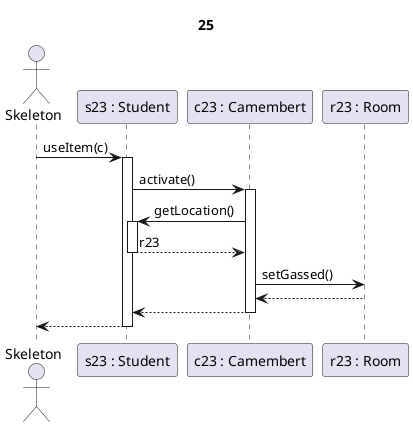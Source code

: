 @startuml camembert

title 25

actor Skeleton as sk
participant "s23 : Student" as s
participant "c23 : Camembert" as c
participant "r23 : Room" as r

sk->s ++: useItem(c)

s -> c ++: activate()

c -> s ++: getLocation()
s--> c --: r23

c->r : setGassed()

r-->c

c-->s --:

sk<--s --:


@enduml